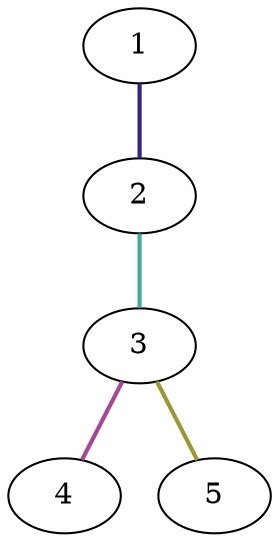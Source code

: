 graph {
	graph [rankdir=BT]
	1
	2
	2 -- 1 [color="#332288" style=bold]
	3
	3 -- 2 [color="#44AA99" style=bold]
	4
	4 -- 3 [color="#AA4499" style=bold]
	5
	5 -- 3 [color="#999933" style=bold]
}